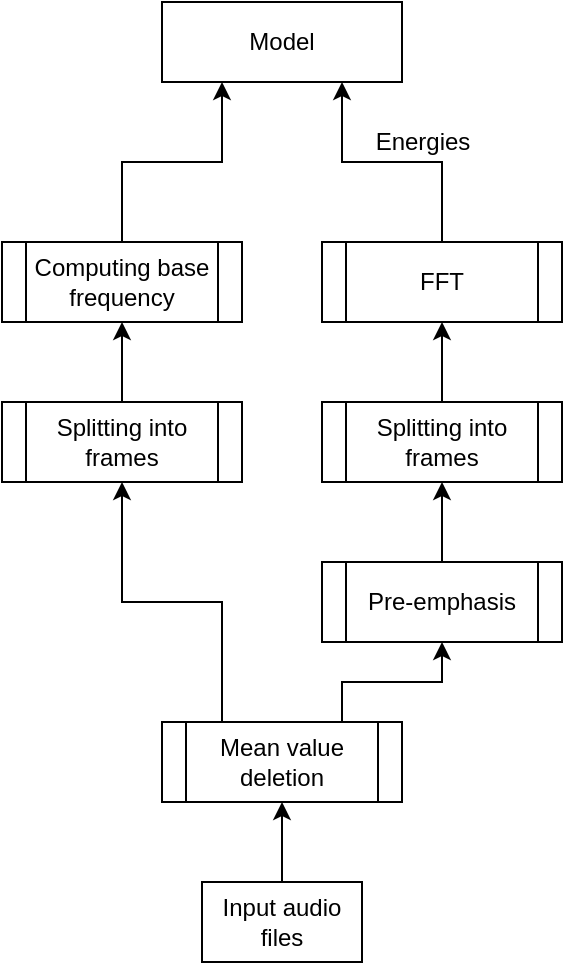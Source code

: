 <mxfile version="12.4.1" type="device" pages="1"><diagram name="Page-1" id="c7558073-3199-34d8-9f00-42111426c3f3"><mxGraphModel dx="1357" dy="784" grid="1" gridSize="10" guides="1" tooltips="1" connect="1" arrows="1" fold="1" page="1" pageScale="1" pageWidth="826" pageHeight="1169" background="#ffffff" math="0" shadow="0"><root><mxCell id="0"/><mxCell id="1" parent="0"/><mxCell id="EKxos0k0Ca-AL254AlNQ-112" value="" style="edgeStyle=orthogonalEdgeStyle;rounded=0;orthogonalLoop=1;jettySize=auto;html=1;" edge="1" parent="1" source="EKxos0k0Ca-AL254AlNQ-96" target="EKxos0k0Ca-AL254AlNQ-97"><mxGeometry relative="1" as="geometry"/></mxCell><mxCell id="EKxos0k0Ca-AL254AlNQ-96" value="Input audio files" style="rounded=0;whiteSpace=wrap;html=1;" vertex="1" parent="1"><mxGeometry x="140" y="680" width="80" height="40" as="geometry"/></mxCell><mxCell id="EKxos0k0Ca-AL254AlNQ-113" style="edgeStyle=orthogonalEdgeStyle;rounded=0;orthogonalLoop=1;jettySize=auto;html=1;exitX=0.75;exitY=0;exitDx=0;exitDy=0;entryX=0.5;entryY=1;entryDx=0;entryDy=0;" edge="1" parent="1" source="EKxos0k0Ca-AL254AlNQ-97" target="EKxos0k0Ca-AL254AlNQ-100"><mxGeometry relative="1" as="geometry"/></mxCell><mxCell id="EKxos0k0Ca-AL254AlNQ-114" style="edgeStyle=orthogonalEdgeStyle;rounded=0;orthogonalLoop=1;jettySize=auto;html=1;exitX=0.25;exitY=0;exitDx=0;exitDy=0;entryX=0.5;entryY=1;entryDx=0;entryDy=0;" edge="1" parent="1" source="EKxos0k0Ca-AL254AlNQ-97" target="EKxos0k0Ca-AL254AlNQ-102"><mxGeometry relative="1" as="geometry"/></mxCell><mxCell id="EKxos0k0Ca-AL254AlNQ-97" value="Mean value deletion" style="shape=process;whiteSpace=wrap;html=1;backgroundOutline=1;" vertex="1" parent="1"><mxGeometry x="120" y="600" width="120" height="40" as="geometry"/></mxCell><mxCell id="EKxos0k0Ca-AL254AlNQ-98" style="edgeStyle=orthogonalEdgeStyle;rounded=0;orthogonalLoop=1;jettySize=auto;html=1;exitX=0.5;exitY=1;exitDx=0;exitDy=0;" edge="1" parent="1" source="EKxos0k0Ca-AL254AlNQ-97" target="EKxos0k0Ca-AL254AlNQ-97"><mxGeometry relative="1" as="geometry"/></mxCell><mxCell id="EKxos0k0Ca-AL254AlNQ-115" style="edgeStyle=orthogonalEdgeStyle;rounded=0;orthogonalLoop=1;jettySize=auto;html=1;exitX=0.5;exitY=0;exitDx=0;exitDy=0;entryX=0.5;entryY=1;entryDx=0;entryDy=0;" edge="1" parent="1" source="EKxos0k0Ca-AL254AlNQ-100" target="EKxos0k0Ca-AL254AlNQ-110"><mxGeometry relative="1" as="geometry"/></mxCell><mxCell id="EKxos0k0Ca-AL254AlNQ-100" value="&lt;div&gt;Pre-emphasis&lt;/div&gt;" style="shape=process;whiteSpace=wrap;html=1;backgroundOutline=1;" vertex="1" parent="1"><mxGeometry x="200" y="520" width="120" height="40" as="geometry"/></mxCell><mxCell id="EKxos0k0Ca-AL254AlNQ-117" style="edgeStyle=orthogonalEdgeStyle;rounded=0;orthogonalLoop=1;jettySize=auto;html=1;exitX=0.5;exitY=0;exitDx=0;exitDy=0;entryX=0.5;entryY=1;entryDx=0;entryDy=0;" edge="1" parent="1" source="EKxos0k0Ca-AL254AlNQ-102" target="EKxos0k0Ca-AL254AlNQ-105"><mxGeometry relative="1" as="geometry"/></mxCell><mxCell id="EKxos0k0Ca-AL254AlNQ-102" value="Splitting into frames" style="shape=process;whiteSpace=wrap;html=1;backgroundOutline=1;" vertex="1" parent="1"><mxGeometry x="40" y="440" width="120" height="40" as="geometry"/></mxCell><mxCell id="EKxos0k0Ca-AL254AlNQ-119" style="edgeStyle=orthogonalEdgeStyle;rounded=0;orthogonalLoop=1;jettySize=auto;html=1;exitX=0.5;exitY=0;exitDx=0;exitDy=0;entryX=0.75;entryY=1;entryDx=0;entryDy=0;" edge="1" parent="1" source="EKxos0k0Ca-AL254AlNQ-104" target="EKxos0k0Ca-AL254AlNQ-111"><mxGeometry relative="1" as="geometry"/></mxCell><mxCell id="EKxos0k0Ca-AL254AlNQ-120" value="&lt;div&gt;Energies&lt;/div&gt;" style="text;html=1;align=center;verticalAlign=middle;resizable=0;points=[];;labelBackgroundColor=#ffffff;" vertex="1" connectable="0" parent="EKxos0k0Ca-AL254AlNQ-119"><mxGeometry x="-0.385" y="10" relative="1" as="geometry"><mxPoint x="-10" y="-20" as="offset"/></mxGeometry></mxCell><mxCell id="EKxos0k0Ca-AL254AlNQ-104" value="FFT" style="shape=process;whiteSpace=wrap;html=1;backgroundOutline=1;" vertex="1" parent="1"><mxGeometry x="200" y="360" width="120" height="40" as="geometry"/></mxCell><mxCell id="EKxos0k0Ca-AL254AlNQ-118" style="edgeStyle=orthogonalEdgeStyle;rounded=0;orthogonalLoop=1;jettySize=auto;html=1;exitX=0.5;exitY=0;exitDx=0;exitDy=0;entryX=0.25;entryY=1;entryDx=0;entryDy=0;" edge="1" parent="1" source="EKxos0k0Ca-AL254AlNQ-105" target="EKxos0k0Ca-AL254AlNQ-111"><mxGeometry relative="1" as="geometry"/></mxCell><mxCell id="EKxos0k0Ca-AL254AlNQ-105" value="Computing base frequency" style="shape=process;whiteSpace=wrap;html=1;backgroundOutline=1;" vertex="1" parent="1"><mxGeometry x="40" y="360" width="120" height="40" as="geometry"/></mxCell><mxCell id="EKxos0k0Ca-AL254AlNQ-116" style="edgeStyle=orthogonalEdgeStyle;rounded=0;orthogonalLoop=1;jettySize=auto;html=1;exitX=0.5;exitY=0;exitDx=0;exitDy=0;entryX=0.5;entryY=1;entryDx=0;entryDy=0;" edge="1" parent="1" source="EKxos0k0Ca-AL254AlNQ-110" target="EKxos0k0Ca-AL254AlNQ-104"><mxGeometry relative="1" as="geometry"/></mxCell><mxCell id="EKxos0k0Ca-AL254AlNQ-110" value="Splitting into frames" style="shape=process;whiteSpace=wrap;html=1;backgroundOutline=1;" vertex="1" parent="1"><mxGeometry x="200" y="440" width="120" height="40" as="geometry"/></mxCell><mxCell id="EKxos0k0Ca-AL254AlNQ-111" value="Model" style="rounded=0;whiteSpace=wrap;html=1;" vertex="1" parent="1"><mxGeometry x="120" y="240" width="120" height="40" as="geometry"/></mxCell></root></mxGraphModel></diagram></mxfile>